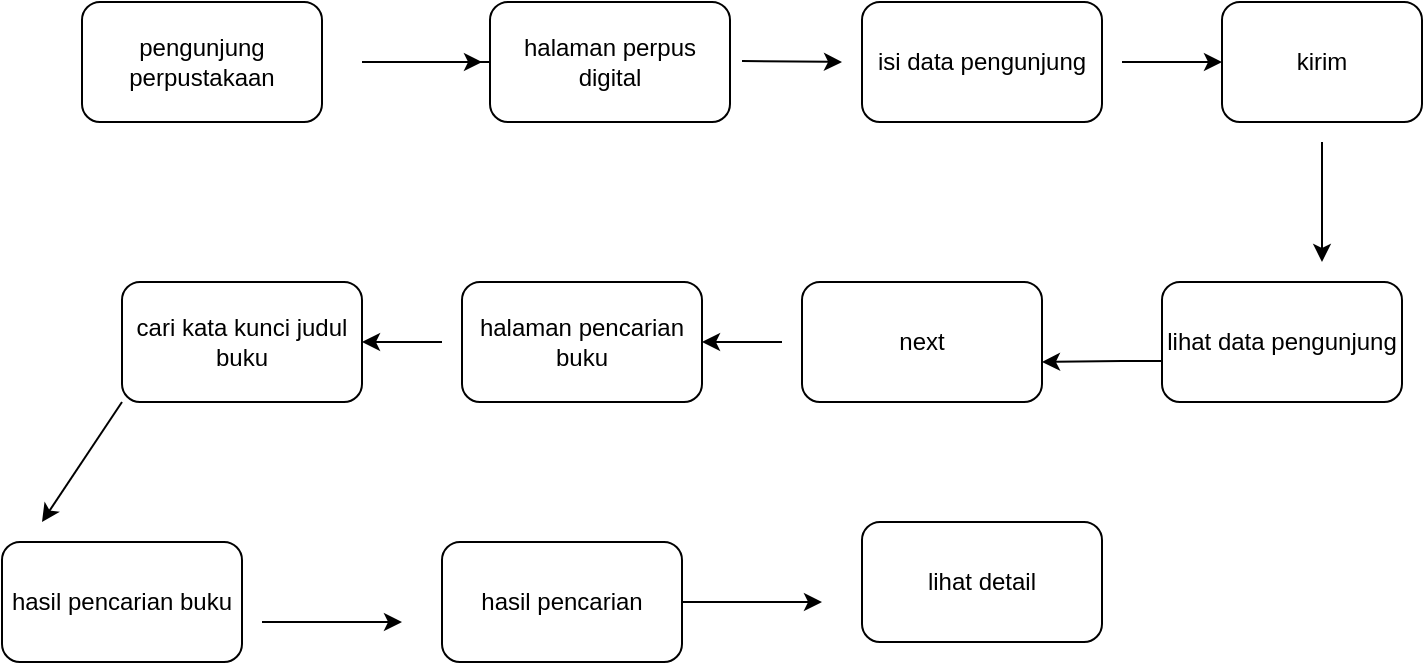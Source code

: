 <mxfile version="23.0.0" type="github">
  <diagram name="Halaman-1" id="i-9Gb9J773zhqOXdviWg">
    <mxGraphModel dx="880" dy="468" grid="1" gridSize="10" guides="1" tooltips="1" connect="1" arrows="1" fold="1" page="1" pageScale="1" pageWidth="827" pageHeight="1169" math="0" shadow="0">
      <root>
        <mxCell id="0" />
        <mxCell id="1" parent="0" />
        <mxCell id="I0VmWbfBZV12O7lUL8pQ-1" value="pengunjung perpustakaan" style="rounded=1;whiteSpace=wrap;html=1;" vertex="1" parent="1">
          <mxGeometry x="90" y="50" width="120" height="60" as="geometry" />
        </mxCell>
        <mxCell id="I0VmWbfBZV12O7lUL8pQ-2" value="" style="edgeStyle=none;orthogonalLoop=1;jettySize=auto;html=1;rounded=0;" edge="1" parent="1">
          <mxGeometry width="100" relative="1" as="geometry">
            <mxPoint x="230" y="80" as="sourcePoint" />
            <mxPoint x="310" y="80" as="targetPoint" />
            <Array as="points" />
          </mxGeometry>
        </mxCell>
        <mxCell id="I0VmWbfBZV12O7lUL8pQ-4" value="" style="edgeStyle=orthogonalEdgeStyle;rounded=0;orthogonalLoop=1;jettySize=auto;html=1;" edge="1" parent="1" source="I0VmWbfBZV12O7lUL8pQ-3">
          <mxGeometry relative="1" as="geometry">
            <mxPoint x="290" y="80" as="targetPoint" />
          </mxGeometry>
        </mxCell>
        <mxCell id="I0VmWbfBZV12O7lUL8pQ-3" value="halaman perpus digital" style="rounded=1;whiteSpace=wrap;html=1;" vertex="1" parent="1">
          <mxGeometry x="294" y="50" width="120" height="60" as="geometry" />
        </mxCell>
        <mxCell id="I0VmWbfBZV12O7lUL8pQ-5" value="" style="edgeStyle=none;orthogonalLoop=1;jettySize=auto;html=1;rounded=0;" edge="1" parent="1">
          <mxGeometry width="100" relative="1" as="geometry">
            <mxPoint x="420" y="79.5" as="sourcePoint" />
            <mxPoint x="470" y="80" as="targetPoint" />
            <Array as="points" />
          </mxGeometry>
        </mxCell>
        <mxCell id="I0VmWbfBZV12O7lUL8pQ-6" value="isi data pengunjung" style="rounded=1;whiteSpace=wrap;html=1;" vertex="1" parent="1">
          <mxGeometry x="480" y="50" width="120" height="60" as="geometry" />
        </mxCell>
        <mxCell id="I0VmWbfBZV12O7lUL8pQ-9" value="lihat data pengunjung" style="rounded=1;whiteSpace=wrap;html=1;" vertex="1" parent="1">
          <mxGeometry x="630" y="190" width="120" height="60" as="geometry" />
        </mxCell>
        <mxCell id="I0VmWbfBZV12O7lUL8pQ-10" value="" style="edgeStyle=none;orthogonalLoop=1;jettySize=auto;html=1;rounded=0;" edge="1" parent="1">
          <mxGeometry width="100" relative="1" as="geometry">
            <mxPoint x="630" y="229.5" as="sourcePoint" />
            <mxPoint x="570" y="230" as="targetPoint" />
            <Array as="points">
              <mxPoint x="610" y="229.5" />
            </Array>
          </mxGeometry>
        </mxCell>
        <mxCell id="I0VmWbfBZV12O7lUL8pQ-13" value="" style="edgeStyle=none;orthogonalLoop=1;jettySize=auto;html=1;rounded=0;" edge="1" parent="1">
          <mxGeometry width="100" relative="1" as="geometry">
            <mxPoint x="630" y="80" as="sourcePoint" />
            <mxPoint x="660" y="80" as="targetPoint" />
            <Array as="points">
              <mxPoint x="610" y="80" />
            </Array>
          </mxGeometry>
        </mxCell>
        <mxCell id="I0VmWbfBZV12O7lUL8pQ-14" value="kirim" style="rounded=1;whiteSpace=wrap;html=1;" vertex="1" parent="1">
          <mxGeometry x="660" y="50" width="100" height="60" as="geometry" />
        </mxCell>
        <mxCell id="I0VmWbfBZV12O7lUL8pQ-15" value="" style="edgeStyle=none;orthogonalLoop=1;jettySize=auto;html=1;rounded=0;" edge="1" parent="1">
          <mxGeometry width="100" relative="1" as="geometry">
            <mxPoint x="710" y="120" as="sourcePoint" />
            <mxPoint x="710" y="180" as="targetPoint" />
            <Array as="points" />
          </mxGeometry>
        </mxCell>
        <mxCell id="I0VmWbfBZV12O7lUL8pQ-16" value="next" style="rounded=1;whiteSpace=wrap;html=1;" vertex="1" parent="1">
          <mxGeometry x="450" y="190" width="120" height="60" as="geometry" />
        </mxCell>
        <mxCell id="I0VmWbfBZV12O7lUL8pQ-20" value="" style="edgeStyle=none;orthogonalLoop=1;jettySize=auto;html=1;rounded=0;" edge="1" parent="1">
          <mxGeometry width="100" relative="1" as="geometry">
            <mxPoint x="440" y="220" as="sourcePoint" />
            <mxPoint x="400" y="220" as="targetPoint" />
            <Array as="points">
              <mxPoint x="420" y="220" />
            </Array>
          </mxGeometry>
        </mxCell>
        <mxCell id="I0VmWbfBZV12O7lUL8pQ-21" value="halaman pencarian buku" style="rounded=1;whiteSpace=wrap;html=1;" vertex="1" parent="1">
          <mxGeometry x="280" y="190" width="120" height="60" as="geometry" />
        </mxCell>
        <mxCell id="I0VmWbfBZV12O7lUL8pQ-23" value="" style="edgeStyle=none;orthogonalLoop=1;jettySize=auto;html=1;rounded=0;" edge="1" parent="1">
          <mxGeometry width="100" relative="1" as="geometry">
            <mxPoint x="270" y="220" as="sourcePoint" />
            <mxPoint x="230" y="220" as="targetPoint" />
            <Array as="points" />
          </mxGeometry>
        </mxCell>
        <mxCell id="I0VmWbfBZV12O7lUL8pQ-24" value="cari kata kunci judul buku" style="rounded=1;whiteSpace=wrap;html=1;" vertex="1" parent="1">
          <mxGeometry x="110" y="190" width="120" height="60" as="geometry" />
        </mxCell>
        <mxCell id="I0VmWbfBZV12O7lUL8pQ-26" value="hasil pencarian buku" style="rounded=1;whiteSpace=wrap;html=1;" vertex="1" parent="1">
          <mxGeometry x="50" y="320" width="120" height="60" as="geometry" />
        </mxCell>
        <mxCell id="I0VmWbfBZV12O7lUL8pQ-27" value="" style="edgeStyle=none;orthogonalLoop=1;jettySize=auto;html=1;rounded=0;exitX=0;exitY=1;exitDx=0;exitDy=0;" edge="1" parent="1" source="I0VmWbfBZV12O7lUL8pQ-24">
          <mxGeometry width="100" relative="1" as="geometry">
            <mxPoint x="70" y="270" as="sourcePoint" />
            <mxPoint x="70" y="310" as="targetPoint" />
            <Array as="points" />
          </mxGeometry>
        </mxCell>
        <mxCell id="I0VmWbfBZV12O7lUL8pQ-28" value="" style="edgeStyle=none;orthogonalLoop=1;jettySize=auto;html=1;rounded=0;" edge="1" parent="1">
          <mxGeometry width="100" relative="1" as="geometry">
            <mxPoint x="180" y="360" as="sourcePoint" />
            <mxPoint x="250" y="360" as="targetPoint" />
            <Array as="points" />
          </mxGeometry>
        </mxCell>
        <mxCell id="I0VmWbfBZV12O7lUL8pQ-29" value="hasil pencarian" style="rounded=1;whiteSpace=wrap;html=1;" vertex="1" parent="1">
          <mxGeometry x="270" y="320" width="120" height="60" as="geometry" />
        </mxCell>
        <mxCell id="I0VmWbfBZV12O7lUL8pQ-30" value="" style="edgeStyle=none;orthogonalLoop=1;jettySize=auto;html=1;rounded=0;" edge="1" parent="1">
          <mxGeometry width="100" relative="1" as="geometry">
            <mxPoint x="390" y="350" as="sourcePoint" />
            <mxPoint x="460" y="350" as="targetPoint" />
            <Array as="points" />
          </mxGeometry>
        </mxCell>
        <mxCell id="I0VmWbfBZV12O7lUL8pQ-31" value="lihat detail" style="rounded=1;whiteSpace=wrap;html=1;" vertex="1" parent="1">
          <mxGeometry x="480" y="310" width="120" height="60" as="geometry" />
        </mxCell>
      </root>
    </mxGraphModel>
  </diagram>
</mxfile>
